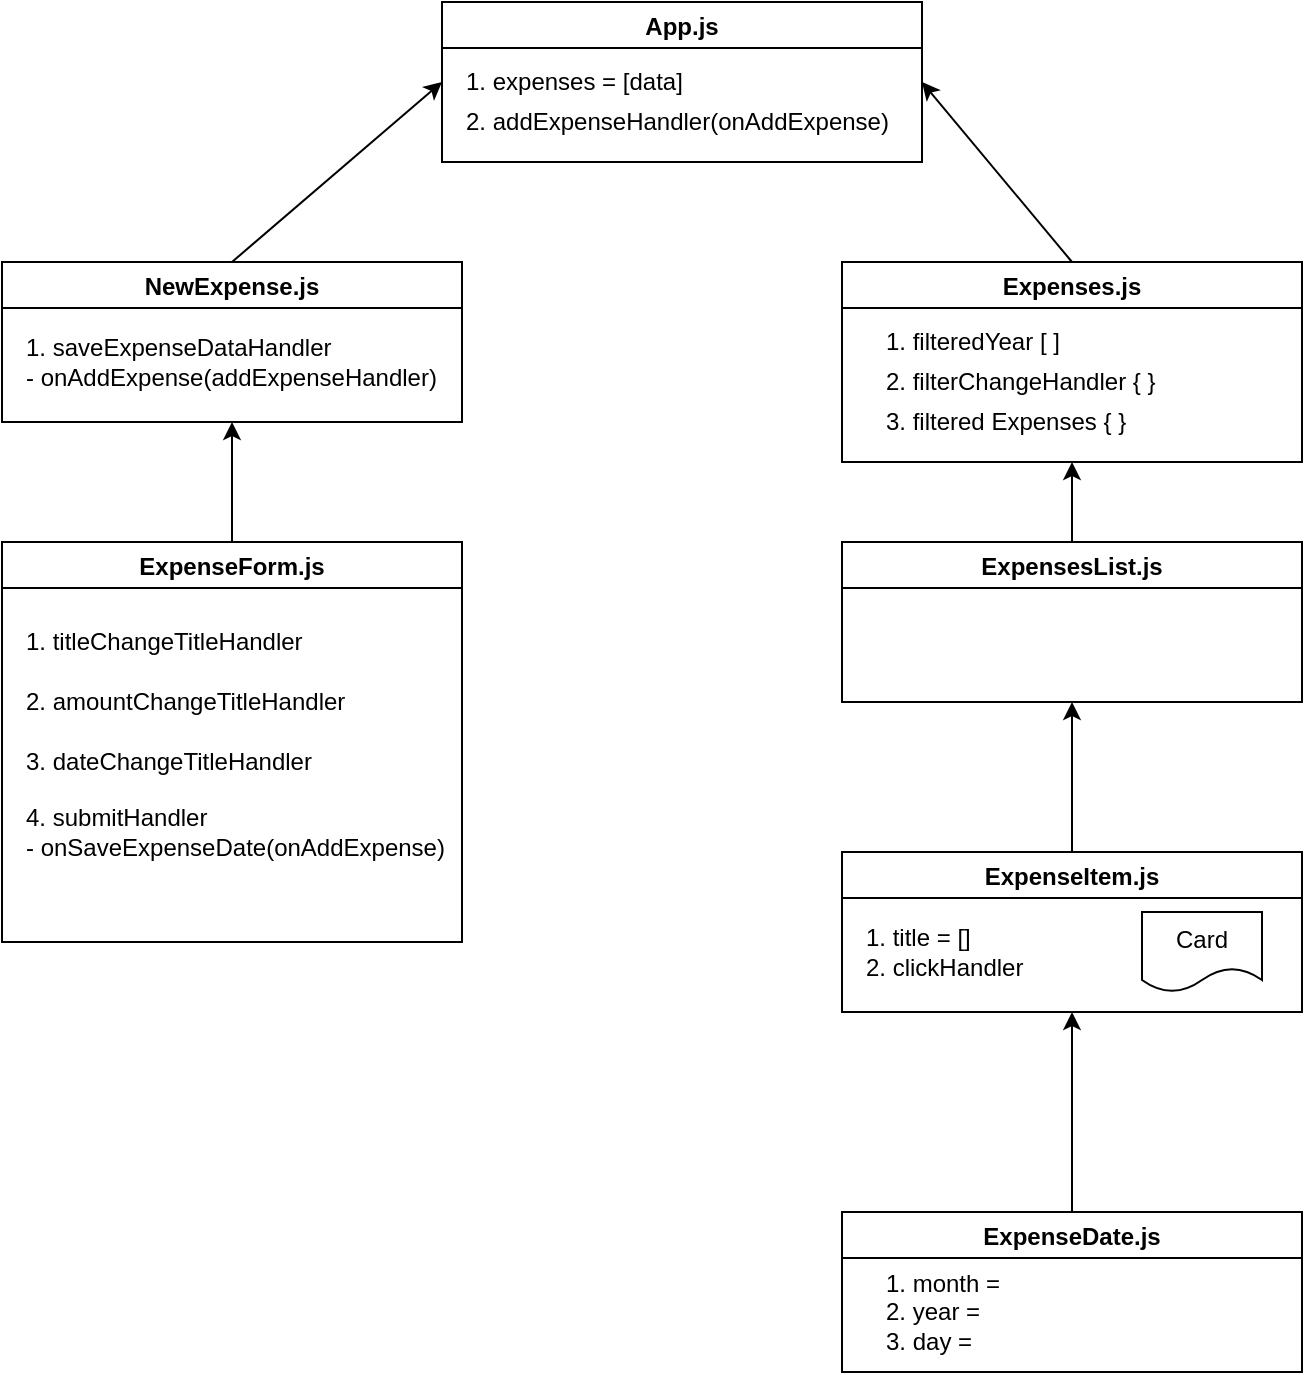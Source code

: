 <mxfile version="17.1.1" type="device"><diagram id="vOOPFb0X1NOAHofgv4TY" name="Page-1"><mxGraphModel dx="946" dy="588" grid="1" gridSize="10" guides="1" tooltips="1" connect="1" arrows="1" fold="1" page="1" pageScale="1" pageWidth="827" pageHeight="1169" math="0" shadow="0"><root><mxCell id="0"/><mxCell id="1" parent="0"/><mxCell id="IXmm63P42maxzZ4f7dzc-11" value="" style="endArrow=classic;html=1;rounded=0;exitX=0.5;exitY=0;exitDx=0;exitDy=0;entryX=0.5;entryY=1;entryDx=0;entryDy=0;" parent="1" source="IXmm63P42maxzZ4f7dzc-12" target="IXmm63P42maxzZ4f7dzc-17" edge="1"><mxGeometry width="50" height="50" relative="1" as="geometry"><mxPoint x="260" y="310" as="sourcePoint"/><mxPoint x="260" y="260" as="targetPoint"/></mxGeometry></mxCell><mxCell id="IXmm63P42maxzZ4f7dzc-12" value="ExpenseForm.js" style="swimlane;" parent="1" vertex="1"><mxGeometry x="100" y="300" width="230" height="200" as="geometry"/></mxCell><mxCell id="IXmm63P42maxzZ4f7dzc-13" value="1. titleChangeTitleHandler" style="text;html=1;align=left;verticalAlign=middle;resizable=0;points=[];autosize=1;strokeColor=none;fillColor=none;" parent="IXmm63P42maxzZ4f7dzc-12" vertex="1"><mxGeometry x="10" y="40" width="150" height="20" as="geometry"/></mxCell><mxCell id="IXmm63P42maxzZ4f7dzc-14" value="2. amountChangeTitleHandler" style="text;html=1;align=left;verticalAlign=middle;resizable=0;points=[];autosize=1;strokeColor=none;fillColor=none;" parent="IXmm63P42maxzZ4f7dzc-12" vertex="1"><mxGeometry x="10" y="70" width="180" height="20" as="geometry"/></mxCell><mxCell id="IXmm63P42maxzZ4f7dzc-15" value="3. dateChangeTitleHandler" style="text;html=1;align=left;verticalAlign=middle;resizable=0;points=[];autosize=1;strokeColor=none;fillColor=none;" parent="IXmm63P42maxzZ4f7dzc-12" vertex="1"><mxGeometry x="10" y="100" width="160" height="20" as="geometry"/></mxCell><mxCell id="IXmm63P42maxzZ4f7dzc-16" value="4. submitHandler&lt;br&gt;- onSaveExpenseDate(onAddExpense)" style="text;html=1;align=left;verticalAlign=middle;resizable=0;points=[];autosize=1;strokeColor=none;fillColor=none;" parent="IXmm63P42maxzZ4f7dzc-12" vertex="1"><mxGeometry x="10" y="130" width="220" height="30" as="geometry"/></mxCell><mxCell id="IXmm63P42maxzZ4f7dzc-17" value="NewExpense.js" style="swimlane;" parent="1" vertex="1"><mxGeometry x="100" y="160" width="230" height="80" as="geometry"/></mxCell><mxCell id="IXmm63P42maxzZ4f7dzc-18" value="1. saveExpenseDataHandler&lt;br&gt;- onAddExpense(addExpenseHandler)" style="text;html=1;align=left;verticalAlign=middle;resizable=0;points=[];autosize=1;strokeColor=none;fillColor=none;" parent="IXmm63P42maxzZ4f7dzc-17" vertex="1"><mxGeometry x="10" y="35" width="220" height="30" as="geometry"/></mxCell><mxCell id="IXmm63P42maxzZ4f7dzc-24" value="" style="endArrow=classic;html=1;rounded=0;entryX=0;entryY=0.5;entryDx=0;entryDy=0;exitX=0.5;exitY=0;exitDx=0;exitDy=0;" parent="1" source="IXmm63P42maxzZ4f7dzc-17" edge="1"><mxGeometry width="50" height="50" relative="1" as="geometry"><mxPoint x="180" y="330" as="sourcePoint"/><mxPoint x="320" y="70" as="targetPoint"/></mxGeometry></mxCell><mxCell id="IXmm63P42maxzZ4f7dzc-25" value="App.js" style="swimlane;" parent="1" vertex="1"><mxGeometry x="320" y="30" width="240" height="80" as="geometry"/></mxCell><mxCell id="IXmm63P42maxzZ4f7dzc-26" value="1. expenses = [data]" style="text;html=1;align=left;verticalAlign=middle;resizable=0;points=[];autosize=1;strokeColor=none;fillColor=none;" parent="IXmm63P42maxzZ4f7dzc-25" vertex="1"><mxGeometry x="10" y="30" width="120" height="20" as="geometry"/></mxCell><mxCell id="IXmm63P42maxzZ4f7dzc-27" value="2. addExpenseHandler(onAddExpense)" style="text;html=1;align=left;verticalAlign=middle;resizable=0;points=[];autosize=1;strokeColor=none;fillColor=none;" parent="IXmm63P42maxzZ4f7dzc-25" vertex="1"><mxGeometry x="10" y="50" width="230" height="20" as="geometry"/></mxCell><mxCell id="IXmm63P42maxzZ4f7dzc-28" value="ExpenseItem.js" style="swimlane;" parent="1" vertex="1"><mxGeometry x="520" y="455" width="230" height="80" as="geometry"/></mxCell><mxCell id="IXmm63P42maxzZ4f7dzc-29" value="1. title = []&lt;br&gt;2. clickHandler" style="text;html=1;align=left;verticalAlign=middle;resizable=0;points=[];autosize=1;strokeColor=none;fillColor=none;" parent="IXmm63P42maxzZ4f7dzc-28" vertex="1"><mxGeometry x="10" y="35" width="90" height="30" as="geometry"/></mxCell><mxCell id="IXmm63P42maxzZ4f7dzc-8" value="Card" style="shape=document;whiteSpace=wrap;html=1;boundedLbl=1;" parent="IXmm63P42maxzZ4f7dzc-28" vertex="1"><mxGeometry x="150" y="30" width="60" height="40" as="geometry"/></mxCell><mxCell id="IXmm63P42maxzZ4f7dzc-30" value="Expenses.js" style="swimlane;" parent="1" vertex="1"><mxGeometry x="520" y="160" width="230" height="100" as="geometry"/></mxCell><mxCell id="C6XqwnKtGOobsnI7TQWM-5" value="2. filterChangeHandler { }" style="text;html=1;align=left;verticalAlign=middle;resizable=0;points=[];autosize=1;strokeColor=none;fillColor=none;" vertex="1" parent="IXmm63P42maxzZ4f7dzc-30"><mxGeometry x="20" y="50" width="150" height="20" as="geometry"/></mxCell><mxCell id="C6XqwnKtGOobsnI7TQWM-8" value="3. filtered Expenses { }" style="text;html=1;align=left;verticalAlign=middle;resizable=0;points=[];autosize=1;strokeColor=none;fillColor=none;" vertex="1" parent="IXmm63P42maxzZ4f7dzc-30"><mxGeometry x="20" y="70" width="140" height="20" as="geometry"/></mxCell><mxCell id="C6XqwnKtGOobsnI7TQWM-9" value="1. filteredYear [ ]" style="text;html=1;align=left;verticalAlign=middle;resizable=0;points=[];autosize=1;strokeColor=none;fillColor=none;" vertex="1" parent="IXmm63P42maxzZ4f7dzc-30"><mxGeometry x="20" y="30" width="100" height="20" as="geometry"/></mxCell><mxCell id="IXmm63P42maxzZ4f7dzc-33" value="ExpenseDate.js" style="swimlane;" parent="1" vertex="1"><mxGeometry x="520" y="635" width="230" height="80" as="geometry"/></mxCell><mxCell id="C6XqwnKtGOobsnI7TQWM-10" value="1. month =&lt;br&gt;2. year =&lt;br&gt;3. day =" style="text;html=1;align=left;verticalAlign=middle;resizable=0;points=[];autosize=1;strokeColor=none;fillColor=none;" vertex="1" parent="IXmm63P42maxzZ4f7dzc-33"><mxGeometry x="20" y="25" width="70" height="50" as="geometry"/></mxCell><mxCell id="IXmm63P42maxzZ4f7dzc-34" value="" style="endArrow=classic;html=1;rounded=0;exitX=0.5;exitY=0;exitDx=0;exitDy=0;entryX=0.5;entryY=1;entryDx=0;entryDy=0;" parent="1" source="IXmm63P42maxzZ4f7dzc-33" target="IXmm63P42maxzZ4f7dzc-28" edge="1"><mxGeometry width="50" height="50" relative="1" as="geometry"><mxPoint x="550" y="450" as="sourcePoint"/><mxPoint x="550" y="390" as="targetPoint"/></mxGeometry></mxCell><mxCell id="IXmm63P42maxzZ4f7dzc-35" value="" style="endArrow=classic;html=1;rounded=0;exitX=0.5;exitY=0;exitDx=0;exitDy=0;entryX=0.5;entryY=1;entryDx=0;entryDy=0;" parent="1" source="IXmm63P42maxzZ4f7dzc-28" target="C6XqwnKtGOobsnI7TQWM-1" edge="1"><mxGeometry width="50" height="50" relative="1" as="geometry"><mxPoint x="640" y="290" as="sourcePoint"/><mxPoint x="635" y="370" as="targetPoint"/></mxGeometry></mxCell><mxCell id="IXmm63P42maxzZ4f7dzc-36" value="" style="endArrow=classic;html=1;rounded=0;entryX=1;entryY=0.5;entryDx=0;entryDy=0;exitX=0.5;exitY=0;exitDx=0;exitDy=0;" parent="1" source="IXmm63P42maxzZ4f7dzc-30" target="IXmm63P42maxzZ4f7dzc-25" edge="1"><mxGeometry width="50" height="50" relative="1" as="geometry"><mxPoint x="645" y="310" as="sourcePoint"/><mxPoint x="645" y="250" as="targetPoint"/></mxGeometry></mxCell><mxCell id="C6XqwnKtGOobsnI7TQWM-1" value="ExpensesList.js" style="swimlane;" vertex="1" parent="1"><mxGeometry x="520" y="300" width="230" height="80" as="geometry"/></mxCell><mxCell id="C6XqwnKtGOobsnI7TQWM-4" value="" style="endArrow=classic;html=1;rounded=0;exitX=0.5;exitY=0;exitDx=0;exitDy=0;entryX=0.5;entryY=1;entryDx=0;entryDy=0;" edge="1" parent="1" source="C6XqwnKtGOobsnI7TQWM-1" target="IXmm63P42maxzZ4f7dzc-30"><mxGeometry width="50" height="50" relative="1" as="geometry"><mxPoint x="645" y="465" as="sourcePoint"/><mxPoint x="645" y="390" as="targetPoint"/></mxGeometry></mxCell></root></mxGraphModel></diagram></mxfile>
